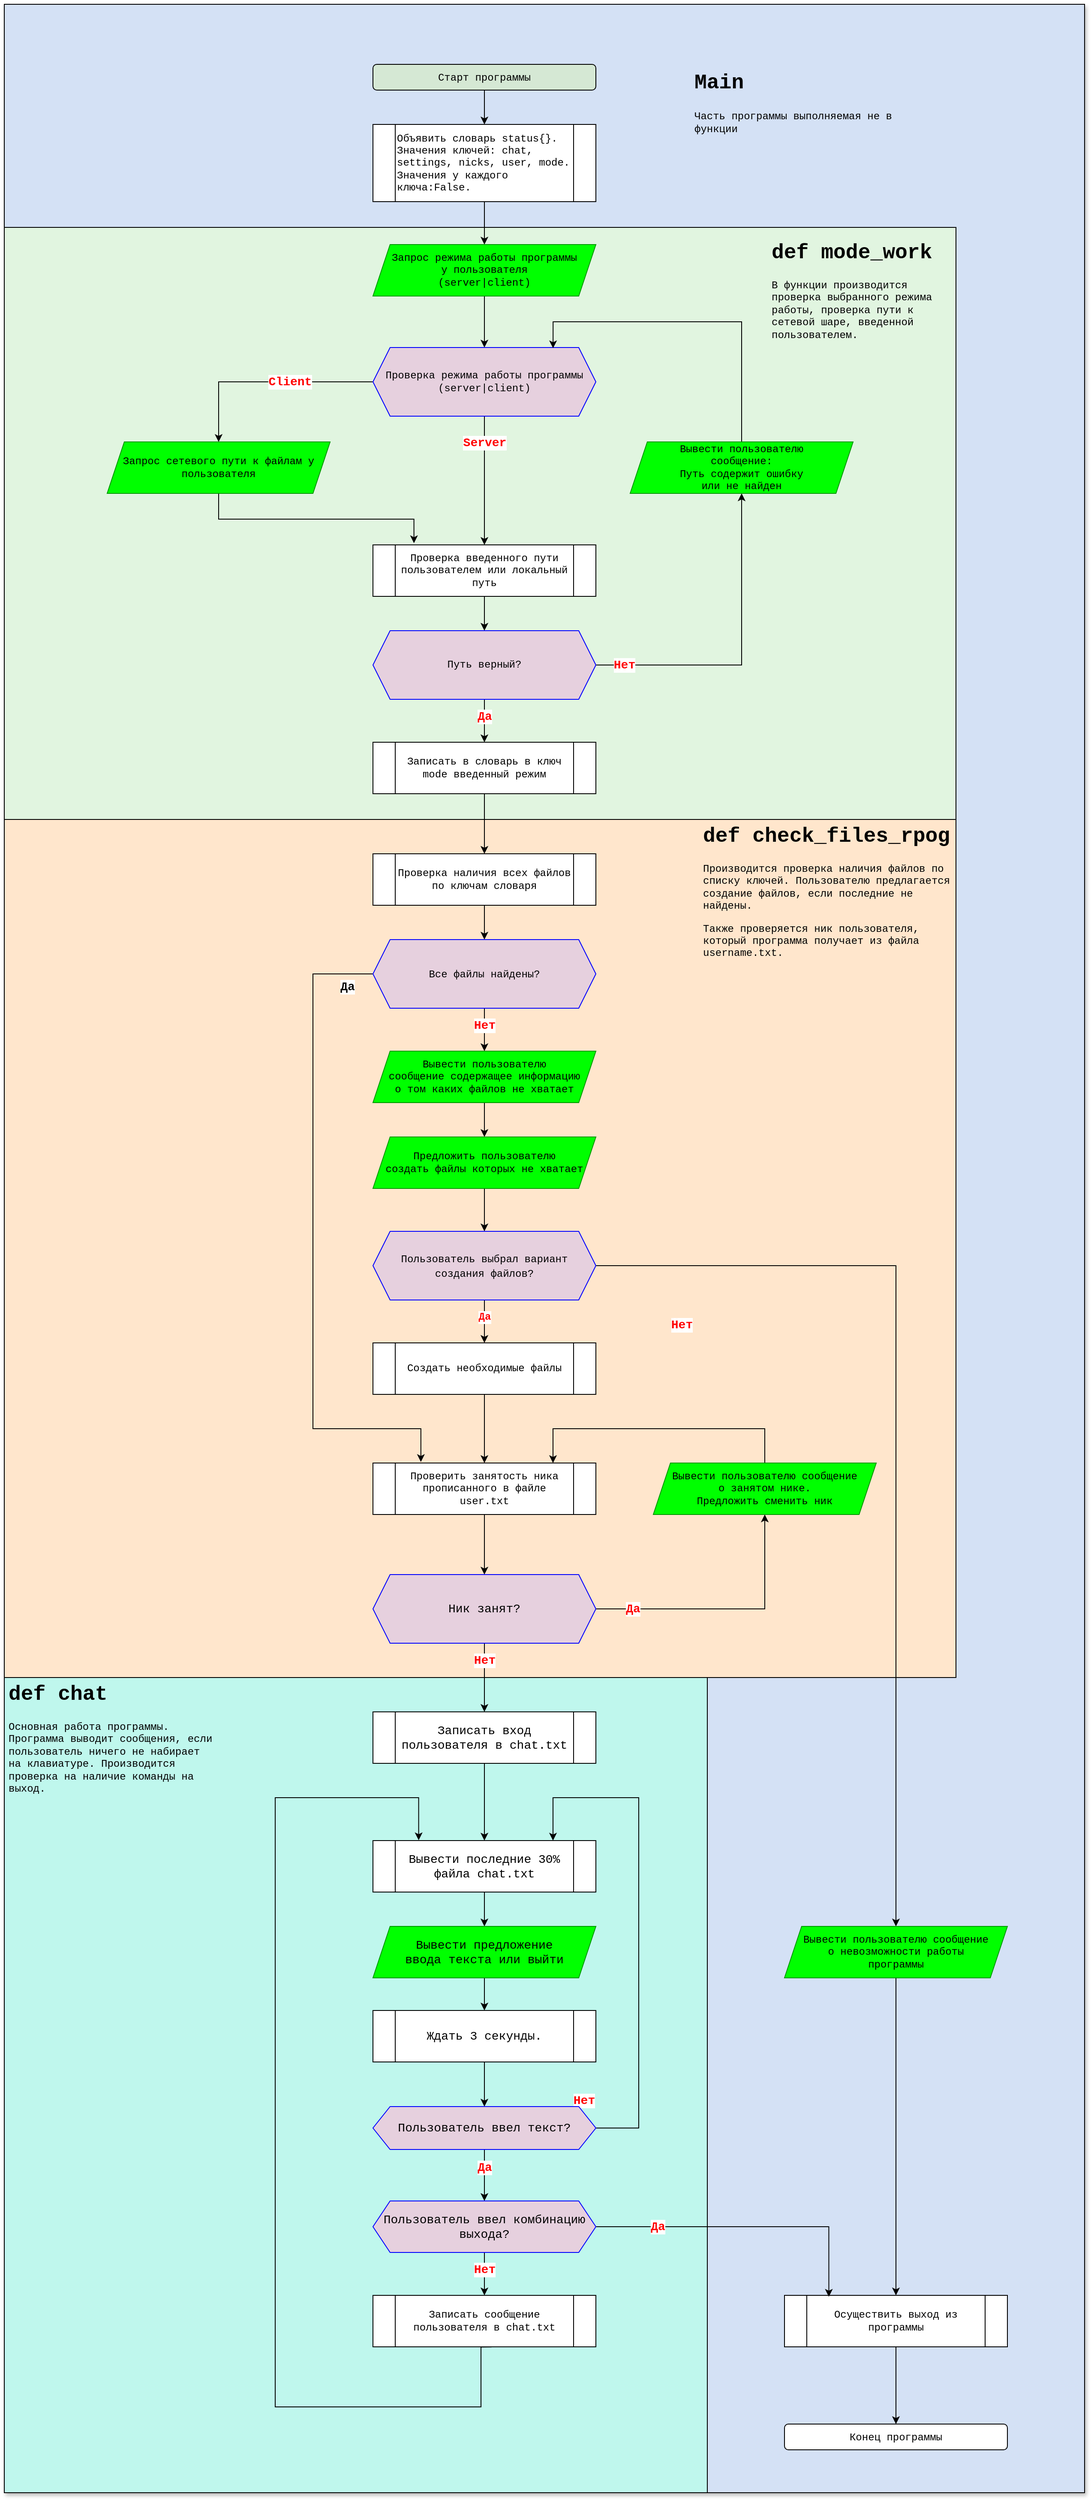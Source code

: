 <mxfile version="20.5.1" type="github">
  <diagram id="gb_wOWOb_qzQlViS4AKi" name="Страница 1">
    <mxGraphModel dx="4890" dy="2149" grid="1" gridSize="10" guides="1" tooltips="1" connect="1" arrows="1" fold="1" page="1" pageScale="1" pageWidth="827" pageHeight="1169" math="0" shadow="0">
      <root>
        <mxCell id="0" />
        <mxCell id="1" parent="0" />
        <mxCell id="Zv35brcsEW0MMsmxYVBT-7" value="" style="rounded=0;whiteSpace=wrap;html=1;shadow=1;fillColor=#D4E1F5;" vertex="1" parent="1">
          <mxGeometry x="-190" width="1260" height="2900" as="geometry" />
        </mxCell>
        <mxCell id="Zv35brcsEW0MMsmxYVBT-4" value="" style="rounded=0;whiteSpace=wrap;html=1;fillColor=#BFF7ED;" vertex="1" parent="1">
          <mxGeometry x="-190" y="1950" width="820" height="950" as="geometry" />
        </mxCell>
        <mxCell id="Zv35brcsEW0MMsmxYVBT-3" value="" style="rounded=0;whiteSpace=wrap;html=1;fillColor=#FFE6CC;" vertex="1" parent="1">
          <mxGeometry x="-190" y="950" width="1110" height="1000" as="geometry" />
        </mxCell>
        <mxCell id="Zv35brcsEW0MMsmxYVBT-2" value="" style="rounded=0;whiteSpace=wrap;html=1;fillColor=#E1F5E0;" vertex="1" parent="1">
          <mxGeometry x="-190" y="260" width="1110" height="690" as="geometry" />
        </mxCell>
        <mxCell id="-_wJu4tCFWoY7v_CzMal-3" style="edgeStyle=orthogonalEdgeStyle;rounded=0;orthogonalLoop=1;jettySize=auto;html=1;exitX=0.5;exitY=1;exitDx=0;exitDy=0;fontFamily=Courier New;" parent="1" source="-_wJu4tCFWoY7v_CzMal-1" target="-_wJu4tCFWoY7v_CzMal-2" edge="1">
          <mxGeometry relative="1" as="geometry" />
        </mxCell>
        <mxCell id="-_wJu4tCFWoY7v_CzMal-1" value="&lt;font face=&quot;Courier New&quot;&gt;Старт программы&lt;br&gt;&lt;/font&gt;" style="rounded=1;whiteSpace=wrap;html=1;fillColor=#D5E8D4;" parent="1" vertex="1">
          <mxGeometry x="240" y="70" width="260" height="30" as="geometry" />
        </mxCell>
        <mxCell id="-_wJu4tCFWoY7v_CzMal-6" style="edgeStyle=orthogonalEdgeStyle;rounded=0;orthogonalLoop=1;jettySize=auto;html=1;exitX=0.5;exitY=1;exitDx=0;exitDy=0;entryX=0.5;entryY=0;entryDx=0;entryDy=0;fontFamily=Courier New;" parent="1" source="-_wJu4tCFWoY7v_CzMal-2" target="-_wJu4tCFWoY7v_CzMal-4" edge="1">
          <mxGeometry relative="1" as="geometry" />
        </mxCell>
        <mxCell id="-_wJu4tCFWoY7v_CzMal-2" value="&lt;div align=&quot;left&quot;&gt;Объявить словарь status{}.&lt;br&gt;&lt;/div&gt;&lt;div align=&quot;left&quot;&gt;Значения ключей: chat, settings, nicks, user, mode.&lt;br&gt;&lt;/div&gt;&lt;div align=&quot;left&quot;&gt;Значения у каждого ключа:False.&lt;br&gt;&lt;/div&gt;" style="shape=process;whiteSpace=wrap;html=1;backgroundOutline=1;fontFamily=Courier New;align=left;" parent="1" vertex="1">
          <mxGeometry x="240" y="140" width="260" height="90" as="geometry" />
        </mxCell>
        <mxCell id="-_wJu4tCFWoY7v_CzMal-7" style="edgeStyle=orthogonalEdgeStyle;rounded=0;orthogonalLoop=1;jettySize=auto;html=1;exitX=0.5;exitY=1;exitDx=0;exitDy=0;entryX=0.5;entryY=0;entryDx=0;entryDy=0;fontFamily=Courier New;" parent="1" source="-_wJu4tCFWoY7v_CzMal-4" target="-_wJu4tCFWoY7v_CzMal-9" edge="1">
          <mxGeometry relative="1" as="geometry">
            <mxPoint x="300" y="400" as="targetPoint" />
          </mxGeometry>
        </mxCell>
        <mxCell id="-_wJu4tCFWoY7v_CzMal-4" value="&lt;div&gt;Запрос режима работы программы&lt;/div&gt;&lt;div&gt;у пользователя&lt;/div&gt;&lt;div&gt;(server|client)&lt;br&gt;&lt;/div&gt;" style="shape=parallelogram;perimeter=parallelogramPerimeter;whiteSpace=wrap;html=1;fixedSize=1;fontFamily=Courier New;strokeColor=#009900;fillColor=#00FF00;" parent="1" vertex="1">
          <mxGeometry x="240" y="280" width="260" height="60" as="geometry" />
        </mxCell>
        <mxCell id="-_wJu4tCFWoY7v_CzMal-14" style="edgeStyle=orthogonalEdgeStyle;rounded=0;orthogonalLoop=1;jettySize=auto;html=1;exitX=0;exitY=0.5;exitDx=0;exitDy=0;fontFamily=Courier New;" parent="1" source="-_wJu4tCFWoY7v_CzMal-9" target="-_wJu4tCFWoY7v_CzMal-13" edge="1">
          <mxGeometry relative="1" as="geometry" />
        </mxCell>
        <mxCell id="-_wJu4tCFWoY7v_CzMal-15" value="&lt;span style=&quot;background-color: transparent;&quot;&gt;&lt;font color=&quot;#FF0000&quot;&gt;&lt;b&gt;&lt;font style=&quot;font-size: 14px;&quot;&gt;Client&lt;/font&gt;&lt;/b&gt;&lt;/font&gt;&lt;/span&gt;" style="edgeLabel;html=1;align=center;verticalAlign=middle;resizable=0;points=[];fontFamily=Courier New;strokeColor=#FF3333;" parent="-_wJu4tCFWoY7v_CzMal-14" vertex="1" connectable="0">
          <mxGeometry x="0.05" y="1" relative="1" as="geometry">
            <mxPoint x="34" y="-1" as="offset" />
          </mxGeometry>
        </mxCell>
        <mxCell id="-_wJu4tCFWoY7v_CzMal-28" style="edgeStyle=orthogonalEdgeStyle;rounded=0;orthogonalLoop=1;jettySize=auto;html=1;exitX=0.625;exitY=1;exitDx=0;exitDy=0;entryX=0.5;entryY=0;entryDx=0;entryDy=0;fontFamily=Courier New;fontSize=14;" parent="1" source="-_wJu4tCFWoY7v_CzMal-9" target="-_wJu4tCFWoY7v_CzMal-16" edge="1">
          <mxGeometry relative="1" as="geometry">
            <Array as="points">
              <mxPoint x="370" y="480" />
            </Array>
          </mxGeometry>
        </mxCell>
        <mxCell id="-_wJu4tCFWoY7v_CzMal-29" value="&lt;font color=&quot;#FF0000&quot;&gt;&lt;b&gt;Server&lt;/b&gt;&lt;/font&gt;" style="edgeLabel;html=1;align=center;verticalAlign=middle;resizable=0;points=[];fontSize=14;fontFamily=Courier New;" parent="-_wJu4tCFWoY7v_CzMal-28" vertex="1" connectable="0">
          <mxGeometry x="-0.509" y="1" relative="1" as="geometry">
            <mxPoint x="-1" y="18" as="offset" />
          </mxGeometry>
        </mxCell>
        <mxCell id="-_wJu4tCFWoY7v_CzMal-9" value="&lt;div&gt;Проверка режима работы программы&lt;/div&gt;&lt;div&gt;(server|client)&lt;br&gt;&lt;/div&gt;" style="shape=hexagon;perimeter=hexagonPerimeter2;whiteSpace=wrap;html=1;fixedSize=1;fontFamily=Courier New;strokeColor=#0000FF;fillColor=#E6D0DE;" parent="1" vertex="1">
          <mxGeometry x="240" y="400" width="260" height="80" as="geometry" />
        </mxCell>
        <mxCell id="-_wJu4tCFWoY7v_CzMal-20" style="edgeStyle=orthogonalEdgeStyle;rounded=0;orthogonalLoop=1;jettySize=auto;html=1;exitX=0.5;exitY=1;exitDx=0;exitDy=0;fontFamily=Courier New;entryX=0.184;entryY=-0.033;entryDx=0;entryDy=0;entryPerimeter=0;" parent="1" source="-_wJu4tCFWoY7v_CzMal-13" target="-_wJu4tCFWoY7v_CzMal-16" edge="1">
          <mxGeometry relative="1" as="geometry">
            <mxPoint x="300" y="610" as="targetPoint" />
          </mxGeometry>
        </mxCell>
        <mxCell id="-_wJu4tCFWoY7v_CzMal-13" value="Запрос сетевого пути к файлам у пользователя" style="shape=parallelogram;perimeter=parallelogramPerimeter;whiteSpace=wrap;html=1;fixedSize=1;fontFamily=Courier New;strokeColor=#009900;fillColor=#00FF00;" parent="1" vertex="1">
          <mxGeometry x="-70" y="510" width="260" height="60" as="geometry" />
        </mxCell>
        <mxCell id="-_wJu4tCFWoY7v_CzMal-21" style="edgeStyle=orthogonalEdgeStyle;rounded=0;orthogonalLoop=1;jettySize=auto;html=1;exitX=0.5;exitY=1;exitDx=0;exitDy=0;entryX=0.5;entryY=0;entryDx=0;entryDy=0;fontFamily=Courier New;" parent="1" source="-_wJu4tCFWoY7v_CzMal-16" target="-_wJu4tCFWoY7v_CzMal-17" edge="1">
          <mxGeometry relative="1" as="geometry" />
        </mxCell>
        <mxCell id="-_wJu4tCFWoY7v_CzMal-16" value="Проверка введенного пути пользователем или локальный путь" style="shape=process;whiteSpace=wrap;html=1;backgroundOutline=1;fontFamily=Courier New;" parent="1" vertex="1">
          <mxGeometry x="240" y="630" width="260" height="60" as="geometry" />
        </mxCell>
        <mxCell id="-_wJu4tCFWoY7v_CzMal-24" style="edgeStyle=orthogonalEdgeStyle;rounded=0;orthogonalLoop=1;jettySize=auto;html=1;exitX=1;exitY=0.5;exitDx=0;exitDy=0;fontFamily=Courier New;entryX=0.5;entryY=1;entryDx=0;entryDy=0;" parent="1" source="-_wJu4tCFWoY7v_CzMal-17" target="-_wJu4tCFWoY7v_CzMal-101" edge="1">
          <mxGeometry relative="1" as="geometry">
            <mxPoint x="670.04" y="590" as="targetPoint" />
          </mxGeometry>
        </mxCell>
        <mxCell id="-_wJu4tCFWoY7v_CzMal-25" value="&lt;font style=&quot;font-size: 14px;&quot; color=&quot;#FF0000&quot;&gt;&lt;b&gt;Нет&lt;/b&gt;&lt;/font&gt;" style="edgeLabel;html=1;align=center;verticalAlign=middle;resizable=0;points=[];fontFamily=Courier New;" parent="-_wJu4tCFWoY7v_CzMal-24" vertex="1" connectable="0">
          <mxGeometry x="-0.447" y="2" relative="1" as="geometry">
            <mxPoint x="-70" y="2" as="offset" />
          </mxGeometry>
        </mxCell>
        <mxCell id="-_wJu4tCFWoY7v_CzMal-31" style="edgeStyle=orthogonalEdgeStyle;rounded=0;orthogonalLoop=1;jettySize=auto;html=1;exitX=0.5;exitY=1;exitDx=0;exitDy=0;entryX=0.5;entryY=0;entryDx=0;entryDy=0;fontFamily=Courier New;fontSize=14;" parent="1" source="-_wJu4tCFWoY7v_CzMal-17" target="-_wJu4tCFWoY7v_CzMal-22" edge="1">
          <mxGeometry relative="1" as="geometry">
            <Array as="points">
              <mxPoint x="370" y="840" />
              <mxPoint x="370" y="840" />
            </Array>
          </mxGeometry>
        </mxCell>
        <mxCell id="-_wJu4tCFWoY7v_CzMal-97" value="&lt;font color=&quot;#FF0000&quot;&gt;&lt;b&gt;Да&lt;/b&gt;&lt;/font&gt;" style="edgeLabel;html=1;align=center;verticalAlign=middle;resizable=0;points=[];fontSize=14;fontFamily=Courier New;" parent="-_wJu4tCFWoY7v_CzMal-31" vertex="1" connectable="0">
          <mxGeometry x="0.243" y="1" relative="1" as="geometry">
            <mxPoint x="-1" y="-11" as="offset" />
          </mxGeometry>
        </mxCell>
        <mxCell id="-_wJu4tCFWoY7v_CzMal-17" value="Путь верный?" style="shape=hexagon;perimeter=hexagonPerimeter2;whiteSpace=wrap;html=1;fixedSize=1;fontFamily=Courier New;strokeColor=#0000FF;fillColor=#E6D0DE;" parent="1" vertex="1">
          <mxGeometry x="240" y="730" width="260" height="80" as="geometry" />
        </mxCell>
        <mxCell id="-_wJu4tCFWoY7v_CzMal-41" style="edgeStyle=orthogonalEdgeStyle;rounded=0;orthogonalLoop=1;jettySize=auto;html=1;exitX=0.5;exitY=1;exitDx=0;exitDy=0;entryX=0.5;entryY=0;entryDx=0;entryDy=0;fontFamily=Courier New;fontSize=14;" parent="1" source="-_wJu4tCFWoY7v_CzMal-22" target="-_wJu4tCFWoY7v_CzMal-32" edge="1">
          <mxGeometry relative="1" as="geometry" />
        </mxCell>
        <mxCell id="-_wJu4tCFWoY7v_CzMal-22" value="Записать в словарь в ключ mode введенный режим " style="shape=process;whiteSpace=wrap;html=1;backgroundOutline=1;fontFamily=Courier New;" parent="1" vertex="1">
          <mxGeometry x="240" y="860" width="260" height="60" as="geometry" />
        </mxCell>
        <mxCell id="-_wJu4tCFWoY7v_CzMal-30" style="edgeStyle=orthogonalEdgeStyle;rounded=0;orthogonalLoop=1;jettySize=auto;html=1;exitX=0.5;exitY=0;exitDx=0;exitDy=0;entryX=0.808;entryY=0.01;entryDx=0;entryDy=0;entryPerimeter=0;fontFamily=Courier New;fontSize=14;" parent="1" target="-_wJu4tCFWoY7v_CzMal-9" edge="1">
          <mxGeometry relative="1" as="geometry">
            <Array as="points">
              <mxPoint x="670" y="370" />
              <mxPoint x="450" y="370" />
            </Array>
            <mxPoint x="670" y="510" as="sourcePoint" />
          </mxGeometry>
        </mxCell>
        <mxCell id="-_wJu4tCFWoY7v_CzMal-40" style="edgeStyle=orthogonalEdgeStyle;rounded=0;orthogonalLoop=1;jettySize=auto;html=1;exitX=0.5;exitY=1;exitDx=0;exitDy=0;entryX=0.5;entryY=0;entryDx=0;entryDy=0;fontFamily=Courier New;fontSize=14;" parent="1" source="-_wJu4tCFWoY7v_CzMal-32" target="-_wJu4tCFWoY7v_CzMal-33" edge="1">
          <mxGeometry relative="1" as="geometry" />
        </mxCell>
        <mxCell id="-_wJu4tCFWoY7v_CzMal-32" value="Проверка наличия всех файлов по ключам словаря" style="shape=process;whiteSpace=wrap;html=1;backgroundOutline=1;fontFamily=Courier New;" parent="1" vertex="1">
          <mxGeometry x="240" y="990" width="260" height="60" as="geometry" />
        </mxCell>
        <mxCell id="-_wJu4tCFWoY7v_CzMal-35" style="edgeStyle=orthogonalEdgeStyle;rounded=0;orthogonalLoop=1;jettySize=auto;html=1;exitX=0.5;exitY=1;exitDx=0;exitDy=0;fontFamily=Courier New;fontSize=12;entryX=0.5;entryY=0;entryDx=0;entryDy=0;" parent="1" source="-_wJu4tCFWoY7v_CzMal-33" target="-_wJu4tCFWoY7v_CzMal-34" edge="1">
          <mxGeometry relative="1" as="geometry">
            <mxPoint x="450" y="1240" as="targetPoint" />
            <Array as="points">
              <mxPoint x="370" y="1220" />
              <mxPoint x="370" y="1220" />
            </Array>
          </mxGeometry>
        </mxCell>
        <mxCell id="-_wJu4tCFWoY7v_CzMal-38" value="&lt;font color=&quot;#FF0000&quot;&gt;&lt;b&gt;&lt;font style=&quot;font-size: 14px;&quot;&gt;Нет&lt;/font&gt;&lt;/b&gt;&lt;/font&gt;" style="edgeLabel;html=1;align=center;verticalAlign=middle;resizable=0;points=[];fontSize=12;fontFamily=Courier New;" parent="-_wJu4tCFWoY7v_CzMal-35" vertex="1" connectable="0">
          <mxGeometry x="0.059" y="-2" relative="1" as="geometry">
            <mxPoint x="2" y="-7" as="offset" />
          </mxGeometry>
        </mxCell>
        <mxCell id="-_wJu4tCFWoY7v_CzMal-59" style="edgeStyle=orthogonalEdgeStyle;rounded=0;orthogonalLoop=1;jettySize=auto;html=1;exitX=0;exitY=0.5;exitDx=0;exitDy=0;entryX=0.215;entryY=-0.02;entryDx=0;entryDy=0;fontFamily=Courier New;fontSize=12;entryPerimeter=0;" parent="1" source="-_wJu4tCFWoY7v_CzMal-33" target="-_wJu4tCFWoY7v_CzMal-56" edge="1">
          <mxGeometry relative="1" as="geometry">
            <Array as="points">
              <mxPoint x="170" y="1130" />
              <mxPoint x="170" y="1660" />
              <mxPoint x="296" y="1660" />
            </Array>
          </mxGeometry>
        </mxCell>
        <mxCell id="-_wJu4tCFWoY7v_CzMal-60" value="&lt;b&gt;&lt;font style=&quot;font-size: 14px;&quot;&gt;Да&lt;/font&gt;&lt;/b&gt;" style="edgeLabel;html=1;align=center;verticalAlign=middle;resizable=0;points=[];fontSize=12;fontFamily=Courier New;" parent="-_wJu4tCFWoY7v_CzMal-59" vertex="1" connectable="0">
          <mxGeometry x="-0.255" y="-4" relative="1" as="geometry">
            <mxPoint x="44" y="-200" as="offset" />
          </mxGeometry>
        </mxCell>
        <mxCell id="-_wJu4tCFWoY7v_CzMal-33" value="&lt;font style=&quot;font-size: 12px;&quot;&gt;Все файлы найдены?&lt;/font&gt;" style="shape=hexagon;perimeter=hexagonPerimeter2;whiteSpace=wrap;html=1;fixedSize=1;fontFamily=Courier New;fontSize=14;strokeColor=#0000FF;fillColor=#E6D0DE;" parent="1" vertex="1">
          <mxGeometry x="240" y="1090" width="260" height="80" as="geometry" />
        </mxCell>
        <mxCell id="-_wJu4tCFWoY7v_CzMal-43" style="edgeStyle=orthogonalEdgeStyle;rounded=0;orthogonalLoop=1;jettySize=auto;html=1;exitX=0.5;exitY=1;exitDx=0;exitDy=0;entryX=0.5;entryY=0;entryDx=0;entryDy=0;fontFamily=Courier New;fontSize=14;" parent="1" source="-_wJu4tCFWoY7v_CzMal-34" target="-_wJu4tCFWoY7v_CzMal-42" edge="1">
          <mxGeometry relative="1" as="geometry" />
        </mxCell>
        <mxCell id="-_wJu4tCFWoY7v_CzMal-34" value="&lt;div&gt;Вывести пользователю &lt;br&gt;&lt;/div&gt;&lt;div&gt;сообщение содержащее информацию &lt;br&gt;&lt;/div&gt;&lt;div&gt;о том каких файлов не хватает&lt;br&gt;&lt;/div&gt;" style="shape=parallelogram;perimeter=parallelogramPerimeter;whiteSpace=wrap;html=1;fixedSize=1;fontFamily=Courier New;strokeColor=#009900;fillColor=#00FF00;" parent="1" vertex="1">
          <mxGeometry x="240" y="1220" width="260" height="60" as="geometry" />
        </mxCell>
        <mxCell id="-_wJu4tCFWoY7v_CzMal-45" style="edgeStyle=orthogonalEdgeStyle;rounded=0;orthogonalLoop=1;jettySize=auto;html=1;exitX=0.5;exitY=1;exitDx=0;exitDy=0;entryX=0.5;entryY=0;entryDx=0;entryDy=0;fontFamily=Courier New;fontSize=12;" parent="1" source="-_wJu4tCFWoY7v_CzMal-42" target="-_wJu4tCFWoY7v_CzMal-44" edge="1">
          <mxGeometry relative="1" as="geometry" />
        </mxCell>
        <mxCell id="-_wJu4tCFWoY7v_CzMal-42" value="&lt;div&gt;Предложить пользователю &lt;br&gt;&lt;/div&gt;создать файлы которых не хватает" style="shape=parallelogram;perimeter=parallelogramPerimeter;whiteSpace=wrap;html=1;fixedSize=1;fontFamily=Courier New;strokeColor=#009900;fillColor=#00FF00;" parent="1" vertex="1">
          <mxGeometry x="240" y="1320" width="260" height="60" as="geometry" />
        </mxCell>
        <mxCell id="-_wJu4tCFWoY7v_CzMal-51" style="edgeStyle=orthogonalEdgeStyle;rounded=0;orthogonalLoop=1;jettySize=auto;html=1;exitX=1;exitY=0.5;exitDx=0;exitDy=0;entryX=0.5;entryY=0;entryDx=0;entryDy=0;fontFamily=Courier New;fontSize=12;" parent="1" source="-_wJu4tCFWoY7v_CzMal-44" target="-_wJu4tCFWoY7v_CzMal-50" edge="1">
          <mxGeometry relative="1" as="geometry">
            <Array as="points">
              <mxPoint x="850" y="1470" />
              <mxPoint x="850" y="1990" />
            </Array>
          </mxGeometry>
        </mxCell>
        <mxCell id="-_wJu4tCFWoY7v_CzMal-53" value="&lt;font color=&quot;#FF0000&quot;&gt;&lt;b&gt;&lt;font style=&quot;font-size: 14px;&quot;&gt;Нет&lt;/font&gt;&lt;/b&gt;&lt;/font&gt;" style="edgeLabel;html=1;align=center;verticalAlign=middle;resizable=0;points=[];fontSize=12;fontFamily=Courier New;" parent="-_wJu4tCFWoY7v_CzMal-51" vertex="1" connectable="0">
          <mxGeometry x="-0.127" relative="1" as="geometry">
            <mxPoint x="-250" y="-70" as="offset" />
          </mxGeometry>
        </mxCell>
        <mxCell id="-_wJu4tCFWoY7v_CzMal-54" style="edgeStyle=orthogonalEdgeStyle;rounded=0;orthogonalLoop=1;jettySize=auto;html=1;exitX=0.5;exitY=1;exitDx=0;exitDy=0;fontFamily=Courier New;fontSize=12;" parent="1" source="-_wJu4tCFWoY7v_CzMal-44" target="-_wJu4tCFWoY7v_CzMal-49" edge="1">
          <mxGeometry relative="1" as="geometry" />
        </mxCell>
        <mxCell id="-_wJu4tCFWoY7v_CzMal-55" value="&lt;font color=&quot;#FF0000&quot;&gt;&lt;b&gt;Да&lt;/b&gt;&lt;/font&gt;" style="edgeLabel;html=1;align=center;verticalAlign=middle;resizable=0;points=[];fontSize=12;fontFamily=Courier New;" parent="-_wJu4tCFWoY7v_CzMal-54" vertex="1" connectable="0">
          <mxGeometry x="-0.203" relative="1" as="geometry">
            <mxPoint as="offset" />
          </mxGeometry>
        </mxCell>
        <mxCell id="-_wJu4tCFWoY7v_CzMal-44" value="&lt;div&gt;&lt;font style=&quot;font-size: 12px;&quot;&gt;Пользователь выбрал вариант &lt;br&gt;&lt;/font&gt;&lt;/div&gt;&lt;div&gt;&lt;font style=&quot;font-size: 12px;&quot;&gt;создания файлов?&lt;/font&gt;&lt;/div&gt;" style="shape=hexagon;perimeter=hexagonPerimeter2;whiteSpace=wrap;html=1;fixedSize=1;fontFamily=Courier New;fontSize=14;strokeColor=#0000FF;fillColor=#E6D0DE;" parent="1" vertex="1">
          <mxGeometry x="240" y="1430" width="260" height="80" as="geometry" />
        </mxCell>
        <mxCell id="-_wJu4tCFWoY7v_CzMal-99" style="edgeStyle=orthogonalEdgeStyle;rounded=0;orthogonalLoop=1;jettySize=auto;html=1;exitX=0.5;exitY=1;exitDx=0;exitDy=0;fontFamily=Courier New;fontSize=14;" parent="1" source="-_wJu4tCFWoY7v_CzMal-48" target="-_wJu4tCFWoY7v_CzMal-98" edge="1">
          <mxGeometry relative="1" as="geometry" />
        </mxCell>
        <mxCell id="-_wJu4tCFWoY7v_CzMal-48" value="Осуществить выход из программы" style="shape=process;whiteSpace=wrap;html=1;backgroundOutline=1;fontFamily=Courier New;fontSize=12;" parent="1" vertex="1">
          <mxGeometry x="720" y="2670" width="260" height="60" as="geometry" />
        </mxCell>
        <mxCell id="-_wJu4tCFWoY7v_CzMal-64" style="edgeStyle=orthogonalEdgeStyle;rounded=0;orthogonalLoop=1;jettySize=auto;html=1;exitX=0.5;exitY=1;exitDx=0;exitDy=0;entryX=0.5;entryY=0;entryDx=0;entryDy=0;fontFamily=Courier New;fontSize=14;" parent="1" source="-_wJu4tCFWoY7v_CzMal-49" target="-_wJu4tCFWoY7v_CzMal-56" edge="1">
          <mxGeometry relative="1" as="geometry">
            <Array as="points" />
          </mxGeometry>
        </mxCell>
        <mxCell id="-_wJu4tCFWoY7v_CzMal-49" value="Создать необходимые файлы" style="shape=process;whiteSpace=wrap;html=1;backgroundOutline=1;fontFamily=Courier New;fontSize=12;" parent="1" vertex="1">
          <mxGeometry x="240" y="1560" width="260" height="60" as="geometry" />
        </mxCell>
        <mxCell id="-_wJu4tCFWoY7v_CzMal-52" style="edgeStyle=orthogonalEdgeStyle;rounded=0;orthogonalLoop=1;jettySize=auto;html=1;exitX=0.5;exitY=1;exitDx=0;exitDy=0;fontFamily=Courier New;fontSize=12;entryX=0.5;entryY=0;entryDx=0;entryDy=0;" parent="1" source="-_wJu4tCFWoY7v_CzMal-50" target="-_wJu4tCFWoY7v_CzMal-48" edge="1">
          <mxGeometry relative="1" as="geometry">
            <mxPoint x="880" y="2600" as="targetPoint" />
            <Array as="points">
              <mxPoint x="850" y="2660" />
              <mxPoint x="850" y="2660" />
            </Array>
            <mxPoint x="906" y="2050" as="sourcePoint" />
          </mxGeometry>
        </mxCell>
        <mxCell id="-_wJu4tCFWoY7v_CzMal-50" value="&lt;div&gt;Вывести пользователю сообщение&lt;/div&gt;&lt;div&gt;о невозможности работы &lt;br&gt;&lt;/div&gt;&lt;div&gt;программы&lt;br&gt;&lt;/div&gt;" style="shape=parallelogram;perimeter=parallelogramPerimeter;whiteSpace=wrap;html=1;fixedSize=1;fontFamily=Courier New;strokeColor=#009900;fillColor=#00FF00;" parent="1" vertex="1">
          <mxGeometry x="720" y="2240" width="260" height="60" as="geometry" />
        </mxCell>
        <mxCell id="-_wJu4tCFWoY7v_CzMal-65" style="edgeStyle=orthogonalEdgeStyle;rounded=0;orthogonalLoop=1;jettySize=auto;html=1;exitX=0.5;exitY=1;exitDx=0;exitDy=0;entryX=0.5;entryY=0;entryDx=0;entryDy=0;fontFamily=Courier New;fontSize=14;" parent="1" source="-_wJu4tCFWoY7v_CzMal-56" target="-_wJu4tCFWoY7v_CzMal-63" edge="1">
          <mxGeometry relative="1" as="geometry" />
        </mxCell>
        <mxCell id="-_wJu4tCFWoY7v_CzMal-56" value="Проверить занятость ника прописанного в файле user.txt" style="shape=process;whiteSpace=wrap;html=1;backgroundOutline=1;fontFamily=Courier New;fontSize=12;" parent="1" vertex="1">
          <mxGeometry x="240" y="1700" width="260" height="60" as="geometry" />
        </mxCell>
        <mxCell id="-_wJu4tCFWoY7v_CzMal-74" style="edgeStyle=orthogonalEdgeStyle;rounded=0;orthogonalLoop=1;jettySize=auto;html=1;exitX=0.5;exitY=1;exitDx=0;exitDy=0;entryX=0.5;entryY=0;entryDx=0;entryDy=0;fontFamily=Courier New;fontSize=14;" parent="1" source="-_wJu4tCFWoY7v_CzMal-61" target="-_wJu4tCFWoY7v_CzMal-73" edge="1">
          <mxGeometry relative="1" as="geometry" />
        </mxCell>
        <mxCell id="-_wJu4tCFWoY7v_CzMal-61" value="Записать вход пользователя в chat.txt" style="shape=process;whiteSpace=wrap;html=1;backgroundOutline=1;fontFamily=Courier New;fontSize=14;" parent="1" vertex="1">
          <mxGeometry x="240" y="1990" width="260" height="60" as="geometry" />
        </mxCell>
        <mxCell id="-_wJu4tCFWoY7v_CzMal-68" style="edgeStyle=orthogonalEdgeStyle;rounded=0;orthogonalLoop=1;jettySize=auto;html=1;exitX=1;exitY=0.5;exitDx=0;exitDy=0;entryX=0.5;entryY=1;entryDx=0;entryDy=0;fontFamily=Courier New;fontSize=14;" parent="1" source="-_wJu4tCFWoY7v_CzMal-63" target="-_wJu4tCFWoY7v_CzMal-66" edge="1">
          <mxGeometry relative="1" as="geometry" />
        </mxCell>
        <mxCell id="-_wJu4tCFWoY7v_CzMal-70" value="&lt;font color=&quot;#FF0000&quot;&gt;&lt;b&gt;Да&lt;/b&gt;&lt;/font&gt;" style="edgeLabel;html=1;align=center;verticalAlign=middle;resizable=0;points=[];fontSize=14;fontFamily=Courier New;" parent="-_wJu4tCFWoY7v_CzMal-68" vertex="1" connectable="0">
          <mxGeometry x="-0.413" y="2" relative="1" as="geometry">
            <mxPoint x="-47" y="2" as="offset" />
          </mxGeometry>
        </mxCell>
        <mxCell id="-_wJu4tCFWoY7v_CzMal-71" style="edgeStyle=orthogonalEdgeStyle;rounded=0;orthogonalLoop=1;jettySize=auto;html=1;exitX=0.5;exitY=1;exitDx=0;exitDy=0;fontFamily=Courier New;fontSize=14;" parent="1" source="-_wJu4tCFWoY7v_CzMal-63" target="-_wJu4tCFWoY7v_CzMal-61" edge="1">
          <mxGeometry relative="1" as="geometry" />
        </mxCell>
        <mxCell id="-_wJu4tCFWoY7v_CzMal-72" value="&lt;font color=&quot;#FF0000&quot;&gt;&lt;b&gt;Нет&lt;/b&gt;&lt;/font&gt;" style="edgeLabel;html=1;align=center;verticalAlign=middle;resizable=0;points=[];fontSize=14;fontFamily=Courier New;" parent="-_wJu4tCFWoY7v_CzMal-71" vertex="1" connectable="0">
          <mxGeometry x="-0.49" y="2" relative="1" as="geometry">
            <mxPoint x="-2" y="-1" as="offset" />
          </mxGeometry>
        </mxCell>
        <mxCell id="-_wJu4tCFWoY7v_CzMal-63" value="Ник занят?" style="shape=hexagon;perimeter=hexagonPerimeter2;whiteSpace=wrap;html=1;fixedSize=1;fontFamily=Courier New;fontSize=14;strokeColor=#0000FF;fillColor=#E6D0DE;" parent="1" vertex="1">
          <mxGeometry x="240" y="1830" width="260" height="80" as="geometry" />
        </mxCell>
        <mxCell id="-_wJu4tCFWoY7v_CzMal-69" style="edgeStyle=orthogonalEdgeStyle;rounded=0;orthogonalLoop=1;jettySize=auto;html=1;exitX=0.5;exitY=0;exitDx=0;exitDy=0;fontFamily=Courier New;fontSize=14;" parent="1" source="-_wJu4tCFWoY7v_CzMal-66" edge="1">
          <mxGeometry relative="1" as="geometry">
            <Array as="points">
              <mxPoint x="697" y="1660" />
              <mxPoint x="450" y="1660" />
            </Array>
            <mxPoint x="450" y="1700" as="targetPoint" />
          </mxGeometry>
        </mxCell>
        <mxCell id="-_wJu4tCFWoY7v_CzMal-66" value="&lt;div&gt;Вывести пользователю сообщение&lt;/div&gt;&lt;div&gt;о занятом нике. &lt;br&gt;&lt;/div&gt;&lt;div&gt;Предложить сменить ник&lt;br&gt;&lt;/div&gt;" style="shape=parallelogram;perimeter=parallelogramPerimeter;whiteSpace=wrap;html=1;fixedSize=1;fontFamily=Courier New;strokeColor=#009900;fillColor=#00FF00;" parent="1" vertex="1">
          <mxGeometry x="567" y="1700" width="260" height="60" as="geometry" />
        </mxCell>
        <mxCell id="-_wJu4tCFWoY7v_CzMal-77" style="edgeStyle=orthogonalEdgeStyle;rounded=0;orthogonalLoop=1;jettySize=auto;html=1;exitX=0.5;exitY=1;exitDx=0;exitDy=0;entryX=0.5;entryY=0;entryDx=0;entryDy=0;fontFamily=Courier New;fontSize=14;" parent="1" source="-_wJu4tCFWoY7v_CzMal-73" target="-_wJu4tCFWoY7v_CzMal-76" edge="1">
          <mxGeometry relative="1" as="geometry" />
        </mxCell>
        <mxCell id="-_wJu4tCFWoY7v_CzMal-73" value="Вывести последние 30% файла chat.txt" style="shape=process;whiteSpace=wrap;html=1;backgroundOutline=1;fontFamily=Courier New;fontSize=14;" parent="1" vertex="1">
          <mxGeometry x="240" y="2140" width="260" height="60" as="geometry" />
        </mxCell>
        <mxCell id="-_wJu4tCFWoY7v_CzMal-84" style="edgeStyle=orthogonalEdgeStyle;rounded=0;orthogonalLoop=1;jettySize=auto;html=1;exitX=0.5;exitY=1;exitDx=0;exitDy=0;entryX=0.5;entryY=0;entryDx=0;entryDy=0;fontFamily=Courier New;fontSize=14;" parent="1" source="-_wJu4tCFWoY7v_CzMal-76" target="-_wJu4tCFWoY7v_CzMal-78" edge="1">
          <mxGeometry relative="1" as="geometry" />
        </mxCell>
        <mxCell id="-_wJu4tCFWoY7v_CzMal-76" value="&lt;div&gt;Вывести предложение &lt;br&gt;&lt;/div&gt;&lt;div&gt;ввода текста или выйти&lt;/div&gt;" style="shape=parallelogram;perimeter=parallelogramPerimeter;whiteSpace=wrap;html=1;fixedSize=1;fontFamily=Courier New;fontSize=14;strokeColor=#009900;fillColor=#00FF00;" parent="1" vertex="1">
          <mxGeometry x="240" y="2240" width="260" height="60" as="geometry" />
        </mxCell>
        <mxCell id="-_wJu4tCFWoY7v_CzMal-85" style="edgeStyle=orthogonalEdgeStyle;rounded=0;orthogonalLoop=1;jettySize=auto;html=1;exitX=0.5;exitY=1;exitDx=0;exitDy=0;entryX=0.5;entryY=0;entryDx=0;entryDy=0;fontFamily=Courier New;fontSize=14;" parent="1" source="-_wJu4tCFWoY7v_CzMal-78" target="-_wJu4tCFWoY7v_CzMal-79" edge="1">
          <mxGeometry relative="1" as="geometry" />
        </mxCell>
        <mxCell id="-_wJu4tCFWoY7v_CzMal-78" value="Ждать 3 секунды." style="shape=process;whiteSpace=wrap;html=1;backgroundOutline=1;fontFamily=Courier New;fontSize=14;" parent="1" vertex="1">
          <mxGeometry x="240" y="2338" width="260" height="60" as="geometry" />
        </mxCell>
        <mxCell id="-_wJu4tCFWoY7v_CzMal-82" style="edgeStyle=orthogonalEdgeStyle;rounded=0;orthogonalLoop=1;jettySize=auto;html=1;exitX=1;exitY=0.5;exitDx=0;exitDy=0;fontFamily=Courier New;fontSize=14;" parent="1" source="-_wJu4tCFWoY7v_CzMal-79" edge="1">
          <mxGeometry relative="1" as="geometry">
            <Array as="points">
              <mxPoint x="550" y="2475" />
              <mxPoint x="550" y="2090" />
              <mxPoint x="450" y="2090" />
            </Array>
            <mxPoint x="450" y="2140" as="targetPoint" />
          </mxGeometry>
        </mxCell>
        <mxCell id="-_wJu4tCFWoY7v_CzMal-83" value="&lt;font color=&quot;#FF0000&quot;&gt;&lt;b&gt;Нет&lt;/b&gt;&lt;/font&gt;" style="edgeLabel;html=1;align=center;verticalAlign=middle;resizable=0;points=[];fontSize=14;fontFamily=Courier New;" parent="-_wJu4tCFWoY7v_CzMal-82" vertex="1" connectable="0">
          <mxGeometry x="-0.725" y="-2" relative="1" as="geometry">
            <mxPoint x="-66" y="-2" as="offset" />
          </mxGeometry>
        </mxCell>
        <mxCell id="-_wJu4tCFWoY7v_CzMal-88" style="edgeStyle=orthogonalEdgeStyle;rounded=0;orthogonalLoop=1;jettySize=auto;html=1;exitX=0.5;exitY=1;exitDx=0;exitDy=0;entryX=0.5;entryY=0;entryDx=0;entryDy=0;fontFamily=Courier New;fontSize=14;" parent="1" source="-_wJu4tCFWoY7v_CzMal-79" target="-_wJu4tCFWoY7v_CzMal-87" edge="1">
          <mxGeometry relative="1" as="geometry">
            <Array as="points">
              <mxPoint x="370" y="2530" />
              <mxPoint x="370" y="2530" />
            </Array>
          </mxGeometry>
        </mxCell>
        <mxCell id="-_wJu4tCFWoY7v_CzMal-89" value="&lt;font color=&quot;#FF0000&quot;&gt;&lt;b&gt;Да&lt;/b&gt;&lt;/font&gt;" style="edgeLabel;html=1;align=center;verticalAlign=middle;resizable=0;points=[];fontSize=14;fontFamily=Courier New;" parent="-_wJu4tCFWoY7v_CzMal-88" vertex="1" connectable="0">
          <mxGeometry x="0.278" relative="1" as="geometry">
            <mxPoint y="-18" as="offset" />
          </mxGeometry>
        </mxCell>
        <mxCell id="-_wJu4tCFWoY7v_CzMal-79" value="Пользователь ввел текст?" style="shape=hexagon;perimeter=hexagonPerimeter2;whiteSpace=wrap;html=1;fixedSize=1;fontFamily=Courier New;fontSize=14;strokeColor=#0000FF;fillColor=#E6D0DE;" parent="1" vertex="1">
          <mxGeometry x="240" y="2450" width="260" height="50" as="geometry" />
        </mxCell>
        <mxCell id="-_wJu4tCFWoY7v_CzMal-90" style="edgeStyle=orthogonalEdgeStyle;rounded=0;orthogonalLoop=1;jettySize=auto;html=1;exitX=1;exitY=0.5;exitDx=0;exitDy=0;entryX=0.199;entryY=0.027;entryDx=0;entryDy=0;fontFamily=Courier New;fontSize=14;entryPerimeter=0;" parent="1" source="-_wJu4tCFWoY7v_CzMal-87" target="-_wJu4tCFWoY7v_CzMal-48" edge="1">
          <mxGeometry relative="1" as="geometry" />
        </mxCell>
        <mxCell id="-_wJu4tCFWoY7v_CzMal-91" value="&lt;font color=&quot;#FF0000&quot;&gt;&lt;b&gt;Да&lt;/b&gt;&lt;/font&gt;" style="edgeLabel;html=1;align=center;verticalAlign=middle;resizable=0;points=[];fontSize=14;fontFamily=Courier New;" parent="-_wJu4tCFWoY7v_CzMal-90" vertex="1" connectable="0">
          <mxGeometry x="-0.324" y="1" relative="1" as="geometry">
            <mxPoint x="-48" y="1" as="offset" />
          </mxGeometry>
        </mxCell>
        <mxCell id="-_wJu4tCFWoY7v_CzMal-92" style="edgeStyle=orthogonalEdgeStyle;rounded=0;orthogonalLoop=1;jettySize=auto;html=1;exitX=0.532;exitY=1.003;exitDx=0;exitDy=0;entryX=0.205;entryY=-0.007;entryDx=0;entryDy=0;fontFamily=Courier New;fontSize=14;exitPerimeter=0;entryPerimeter=0;" parent="1" source="-_wJu4tCFWoY7v_CzMal-94" target="-_wJu4tCFWoY7v_CzMal-73" edge="1">
          <mxGeometry relative="1" as="geometry">
            <Array as="points">
              <mxPoint x="366" y="2730" />
              <mxPoint x="366" y="2800" />
              <mxPoint x="126" y="2800" />
              <mxPoint x="126" y="2090" />
              <mxPoint x="293" y="2090" />
            </Array>
          </mxGeometry>
        </mxCell>
        <mxCell id="-_wJu4tCFWoY7v_CzMal-95" style="edgeStyle=orthogonalEdgeStyle;rounded=0;orthogonalLoop=1;jettySize=auto;html=1;exitX=0.5;exitY=1;exitDx=0;exitDy=0;entryX=0.5;entryY=0;entryDx=0;entryDy=0;fontFamily=Courier New;fontSize=14;" parent="1" source="-_wJu4tCFWoY7v_CzMal-87" target="-_wJu4tCFWoY7v_CzMal-94" edge="1">
          <mxGeometry relative="1" as="geometry" />
        </mxCell>
        <mxCell id="-_wJu4tCFWoY7v_CzMal-96" value="&lt;font color=&quot;#FF0000&quot;&gt;&lt;b&gt;Нет&lt;/b&gt;&lt;/font&gt;" style="edgeLabel;html=1;align=center;verticalAlign=middle;resizable=0;points=[];fontSize=14;fontFamily=Courier New;" parent="-_wJu4tCFWoY7v_CzMal-95" vertex="1" connectable="0">
          <mxGeometry x="0.269" y="1" relative="1" as="geometry">
            <mxPoint x="-1" y="-12" as="offset" />
          </mxGeometry>
        </mxCell>
        <mxCell id="-_wJu4tCFWoY7v_CzMal-87" value="Пользователь ввел комбинацию выхода?" style="shape=hexagon;perimeter=hexagonPerimeter2;whiteSpace=wrap;html=1;fixedSize=1;fontFamily=Courier New;fontSize=14;strokeColor=#0000FF;fillColor=#E6D0DE;" parent="1" vertex="1">
          <mxGeometry x="240" y="2560" width="260" height="60" as="geometry" />
        </mxCell>
        <mxCell id="-_wJu4tCFWoY7v_CzMal-94" value="Записать сообщение пользователя в chat.txt" style="shape=process;whiteSpace=wrap;html=1;backgroundOutline=1;fontFamily=Courier New;fontSize=12;" parent="1" vertex="1">
          <mxGeometry x="240" y="2670" width="260" height="60" as="geometry" />
        </mxCell>
        <mxCell id="-_wJu4tCFWoY7v_CzMal-98" value="&lt;font face=&quot;Courier New&quot;&gt;Конец программы&lt;br&gt;&lt;/font&gt;" style="rounded=1;whiteSpace=wrap;html=1;" parent="1" vertex="1">
          <mxGeometry x="720" y="2820" width="260" height="30" as="geometry" />
        </mxCell>
        <mxCell id="-_wJu4tCFWoY7v_CzMal-101" value="&lt;div&gt;Вывести пользователю &lt;br&gt;&lt;/div&gt;&lt;div&gt;сообщение:&lt;/div&gt;&lt;div&gt;Путь содержит ошибку &lt;br&gt;&lt;/div&gt;&lt;div&gt;или не найден&lt;br&gt;&lt;/div&gt;" style="shape=parallelogram;perimeter=parallelogramPerimeter;whiteSpace=wrap;html=1;fixedSize=1;fontFamily=Courier New;strokeColor=#009900;fillColor=#00FF00;" parent="1" vertex="1">
          <mxGeometry x="540" y="510" width="260" height="60" as="geometry" />
        </mxCell>
        <mxCell id="Zv35brcsEW0MMsmxYVBT-8" value="&lt;h1&gt;&lt;font face=&quot;Courier New&quot;&gt;Main &lt;br&gt;&lt;/font&gt;&lt;/h1&gt;&lt;p&gt;&lt;font face=&quot;Courier New&quot;&gt;Часть программы выполняемая не в функции&lt;/font&gt;&lt;/p&gt;&lt;p&gt;&lt;font face=&quot;Courier New&quot;&gt;&lt;br&gt;&lt;/font&gt;&lt;/p&gt;&lt;p&gt;&lt;font face=&quot;Courier New&quot;&gt;&lt;br&gt;&lt;/font&gt;&lt;/p&gt;&lt;p&gt;&lt;font face=&quot;Courier New&quot;&gt;&lt;br&gt;&lt;/font&gt;&lt;/p&gt;" style="text;html=1;strokeColor=none;fillColor=none;spacing=5;spacingTop=-20;whiteSpace=wrap;overflow=hidden;rounded=0;shadow=1;" vertex="1" parent="1">
          <mxGeometry x="610" y="70" width="260" height="180" as="geometry" />
        </mxCell>
        <mxCell id="Zv35brcsEW0MMsmxYVBT-9" value="&lt;h1&gt;def mode_work&lt;br&gt;&lt;/h1&gt;&lt;p&gt;В функции производится проверка выбранного режима работы, проверка пути к сетевой шаре, введенной пользователем.&lt;/p&gt;" style="text;html=1;strokeColor=none;fillColor=none;spacing=5;spacingTop=-20;whiteSpace=wrap;overflow=hidden;rounded=0;shadow=1;fontFamily=Courier New;" vertex="1" parent="1">
          <mxGeometry x="700" y="270" width="200" height="120" as="geometry" />
        </mxCell>
        <mxCell id="Zv35brcsEW0MMsmxYVBT-10" value="&lt;h1&gt;def check_files_rpog&lt;br&gt;&lt;/h1&gt;&lt;p&gt;Производится проверка наличия файлов по списку ключей. Пользователю предлагается создание файлов, если последние не найдены.&lt;/p&gt;&lt;p&gt;Также проверяется ник пользователя, который программа получает из файла username.txt.&lt;br&gt;&lt;/p&gt;" style="text;html=1;strokeColor=none;fillColor=none;spacing=5;spacingTop=-20;whiteSpace=wrap;overflow=hidden;rounded=0;shadow=1;fontFamily=Courier New;" vertex="1" parent="1">
          <mxGeometry x="620" y="950" width="300" height="210" as="geometry" />
        </mxCell>
        <mxCell id="Zv35brcsEW0MMsmxYVBT-11" value="&lt;h1&gt;def chat&lt;br&gt;&lt;/h1&gt;&lt;p&gt;Основная работа программы. Программа выводит сообщения, если пользователь ничего не набирает на клавиатуре. Производится проверка на наличие команды на выход.&lt;br&gt;&lt;/p&gt;" style="text;html=1;strokeColor=none;fillColor=none;spacing=5;spacingTop=-20;whiteSpace=wrap;overflow=hidden;rounded=0;shadow=1;fontFamily=Courier New;" vertex="1" parent="1">
          <mxGeometry x="-190" y="1950" width="250" height="200" as="geometry" />
        </mxCell>
      </root>
    </mxGraphModel>
  </diagram>
</mxfile>
